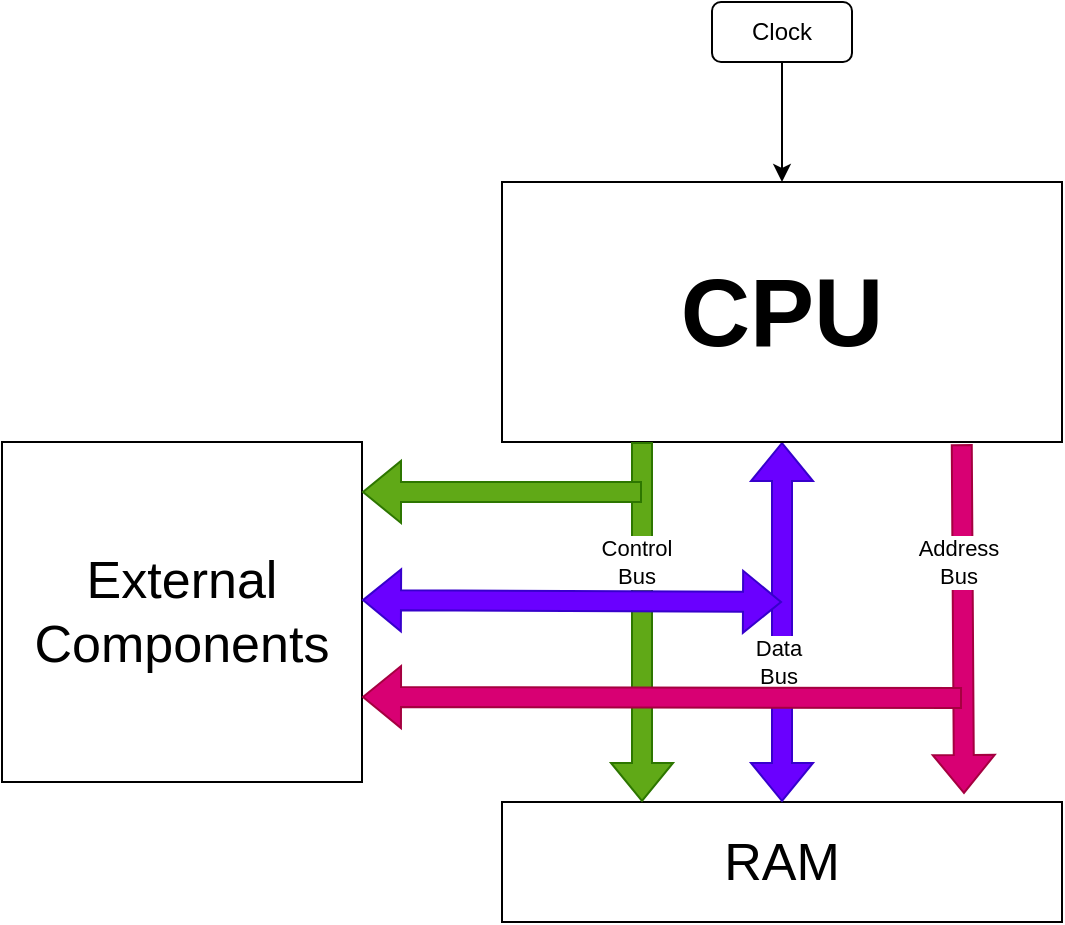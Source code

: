 <mxfile version="21.6.5" type="device">
  <diagram name="Page-1" id="5CwizzyZmwf4_bQhbW-x">
    <mxGraphModel dx="1045" dy="803" grid="1" gridSize="10" guides="1" tooltips="1" connect="1" arrows="1" fold="1" page="1" pageScale="1" pageWidth="827" pageHeight="1169" math="0" shadow="0">
      <root>
        <mxCell id="0" />
        <mxCell id="1" parent="0" />
        <mxCell id="7moxM9yFptFh7dnn69dI-2" value="RAM" style="rounded=0;whiteSpace=wrap;html=1;fontSize=26;" vertex="1" parent="1">
          <mxGeometry x="350" y="510" width="280" height="60" as="geometry" />
        </mxCell>
        <mxCell id="7moxM9yFptFh7dnn69dI-3" value="Clock" style="rounded=1;whiteSpace=wrap;html=1;" vertex="1" parent="1">
          <mxGeometry x="455" y="110" width="70" height="30" as="geometry" />
        </mxCell>
        <mxCell id="7moxM9yFptFh7dnn69dI-4" value="External&lt;br style=&quot;font-size: 26px;&quot;&gt;Components" style="rounded=0;whiteSpace=wrap;html=1;fontSize=26;" vertex="1" parent="1">
          <mxGeometry x="100" y="330" width="180" height="170" as="geometry" />
        </mxCell>
        <mxCell id="7moxM9yFptFh7dnn69dI-6" value="" style="shape=flexArrow;endArrow=classic;html=1;rounded=0;exitX=0.821;exitY=1.008;exitDx=0;exitDy=0;entryX=0.825;entryY=-0.067;entryDx=0;entryDy=0;exitPerimeter=0;entryPerimeter=0;fillColor=#d80073;strokeColor=#A50040;" edge="1" parent="1" source="7moxM9yFptFh7dnn69dI-12" target="7moxM9yFptFh7dnn69dI-2">
          <mxGeometry width="50" height="50" relative="1" as="geometry">
            <mxPoint x="590" y="410" as="sourcePoint" />
            <mxPoint x="640" y="360" as="targetPoint" />
          </mxGeometry>
        </mxCell>
        <mxCell id="7moxM9yFptFh7dnn69dI-7" value="Address&lt;br&gt;Bus" style="edgeLabel;html=1;align=center;verticalAlign=middle;resizable=0;points=[];" vertex="1" connectable="0" parent="7moxM9yFptFh7dnn69dI-6">
          <mxGeometry x="-0.333" y="-3" relative="1" as="geometry">
            <mxPoint as="offset" />
          </mxGeometry>
        </mxCell>
        <mxCell id="7moxM9yFptFh7dnn69dI-8" value="" style="shape=flexArrow;endArrow=classic;html=1;rounded=0;exitX=0.5;exitY=1;exitDx=0;exitDy=0;entryX=0.5;entryY=0;entryDx=0;entryDy=0;startArrow=block;fillColor=#6a00ff;strokeColor=#3700CC;" edge="1" parent="1" source="7moxM9yFptFh7dnn69dI-12" target="7moxM9yFptFh7dnn69dI-2">
          <mxGeometry width="50" height="50" relative="1" as="geometry">
            <mxPoint x="630" y="440" as="sourcePoint" />
            <mxPoint x="680" y="390" as="targetPoint" />
          </mxGeometry>
        </mxCell>
        <mxCell id="7moxM9yFptFh7dnn69dI-11" value="Data&lt;br&gt;Bus" style="edgeLabel;html=1;align=center;verticalAlign=middle;resizable=0;points=[];" vertex="1" connectable="0" parent="7moxM9yFptFh7dnn69dI-8">
          <mxGeometry x="0.22" y="-2" relative="1" as="geometry">
            <mxPoint as="offset" />
          </mxGeometry>
        </mxCell>
        <mxCell id="7moxM9yFptFh7dnn69dI-10" value="" style="endArrow=classic;html=1;rounded=0;exitX=0.5;exitY=1;exitDx=0;exitDy=0;entryX=0.5;entryY=0;entryDx=0;entryDy=0;" edge="1" parent="1" source="7moxM9yFptFh7dnn69dI-3" target="7moxM9yFptFh7dnn69dI-12">
          <mxGeometry width="50" height="50" relative="1" as="geometry">
            <mxPoint x="580" y="200" as="sourcePoint" />
            <mxPoint x="630" y="150" as="targetPoint" />
          </mxGeometry>
        </mxCell>
        <mxCell id="7moxM9yFptFh7dnn69dI-12" value="CPU" style="rounded=0;whiteSpace=wrap;html=1;fontSize=48;fontStyle=1" vertex="1" parent="1">
          <mxGeometry x="350" y="200" width="280" height="130" as="geometry" />
        </mxCell>
        <mxCell id="7moxM9yFptFh7dnn69dI-13" value="" style="shape=flexArrow;endArrow=classic;html=1;rounded=0;exitX=0.25;exitY=1;exitDx=0;exitDy=0;entryX=0.25;entryY=0;entryDx=0;entryDy=0;fillColor=#60a917;strokeColor=#2D7600;" edge="1" parent="1" source="7moxM9yFptFh7dnn69dI-12" target="7moxM9yFptFh7dnn69dI-2">
          <mxGeometry width="50" height="50" relative="1" as="geometry">
            <mxPoint x="590" y="341" as="sourcePoint" />
            <mxPoint x="591" y="446" as="targetPoint" />
          </mxGeometry>
        </mxCell>
        <mxCell id="7moxM9yFptFh7dnn69dI-14" value="Control&lt;br&gt;Bus" style="edgeLabel;html=1;align=center;verticalAlign=middle;resizable=0;points=[];" vertex="1" connectable="0" parent="7moxM9yFptFh7dnn69dI-13">
          <mxGeometry x="-0.333" y="-3" relative="1" as="geometry">
            <mxPoint as="offset" />
          </mxGeometry>
        </mxCell>
        <mxCell id="7moxM9yFptFh7dnn69dI-16" value="" style="shape=flexArrow;endArrow=classic;html=1;rounded=0;entryX=1;entryY=0.75;entryDx=0;entryDy=0;fillColor=#d80073;strokeColor=#A50040;" edge="1" parent="1" target="7moxM9yFptFh7dnn69dI-4">
          <mxGeometry width="50" height="50" relative="1" as="geometry">
            <mxPoint x="580" y="458" as="sourcePoint" />
            <mxPoint x="740" y="440" as="targetPoint" />
          </mxGeometry>
        </mxCell>
        <mxCell id="7moxM9yFptFh7dnn69dI-17" value="" style="shape=flexArrow;endArrow=classic;html=1;rounded=0;entryX=1;entryY=0.147;entryDx=0;entryDy=0;fillColor=#60a917;strokeColor=#2D7600;entryPerimeter=0;" edge="1" parent="1" target="7moxM9yFptFh7dnn69dI-4">
          <mxGeometry width="50" height="50" relative="1" as="geometry">
            <mxPoint x="420" y="355" as="sourcePoint" />
            <mxPoint x="430" y="520" as="targetPoint" />
          </mxGeometry>
        </mxCell>
        <mxCell id="7moxM9yFptFh7dnn69dI-19" value="" style="shape=flexArrow;endArrow=classic;html=1;rounded=0;exitX=1;exitY=0.465;exitDx=0;exitDy=0;startArrow=block;fillColor=#6a00ff;strokeColor=#3700CC;exitPerimeter=0;" edge="1" parent="1" source="7moxM9yFptFh7dnn69dI-4">
          <mxGeometry width="50" height="50" relative="1" as="geometry">
            <mxPoint x="500" y="340" as="sourcePoint" />
            <mxPoint x="490" y="410" as="targetPoint" />
          </mxGeometry>
        </mxCell>
      </root>
    </mxGraphModel>
  </diagram>
</mxfile>
